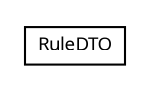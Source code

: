 #!/usr/local/bin/dot
#
# Class diagram 
# Generated by UMLGraph version R5_6 (http://www.umlgraph.org/)
#

digraph G {
	edge [fontname="Trebuchet MS",fontsize=10,labelfontname="Trebuchet MS",labelfontsize=10];
	node [fontname="Trebuchet MS",fontsize=10,shape=plaintext];
	nodesep=0.25;
	ranksep=0.5;
	// se.cambio.cds.model.rule.dto.RuleDTO
	c8625 [label=<<table title="se.cambio.cds.model.rule.dto.RuleDTO" border="0" cellborder="1" cellspacing="0" cellpadding="2" port="p" href="./RuleDTO.html">
		<tr><td><table border="0" cellspacing="0" cellpadding="1">
<tr><td align="center" balign="center"><font face="Trebuchet MS"> RuleDTO </font></td></tr>
		</table></td></tr>
		</table>>, URL="./RuleDTO.html", fontname="Trebuchet MS", fontcolor="black", fontsize=9.0];
}

